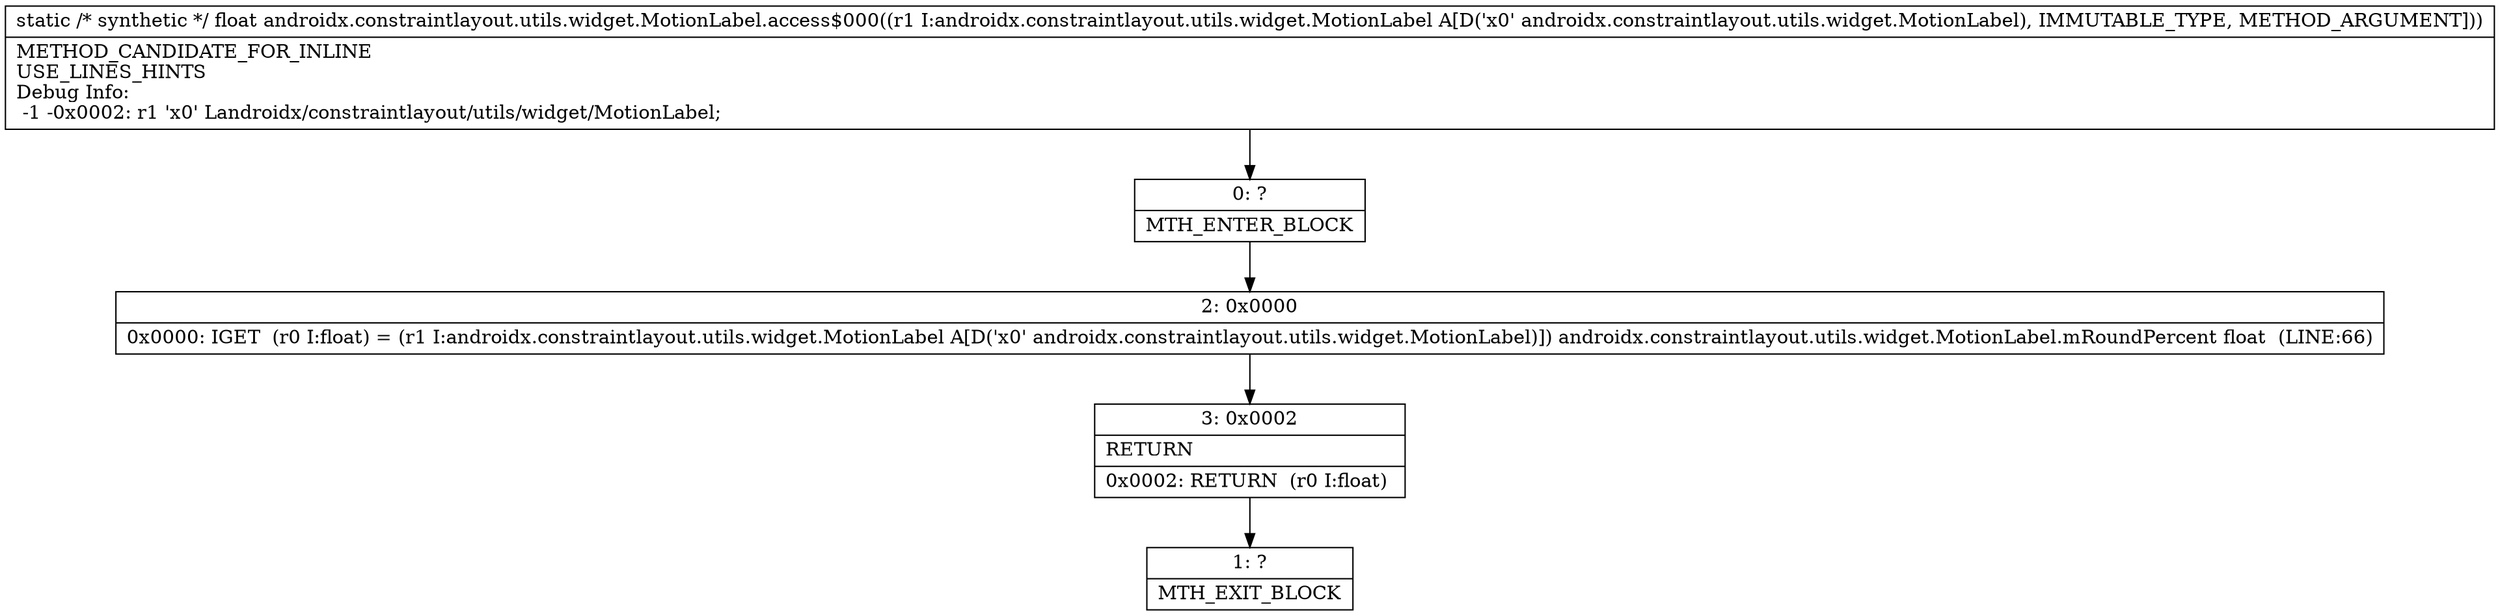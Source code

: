 digraph "CFG forandroidx.constraintlayout.utils.widget.MotionLabel.access$000(Landroidx\/constraintlayout\/utils\/widget\/MotionLabel;)F" {
Node_0 [shape=record,label="{0\:\ ?|MTH_ENTER_BLOCK\l}"];
Node_2 [shape=record,label="{2\:\ 0x0000|0x0000: IGET  (r0 I:float) = (r1 I:androidx.constraintlayout.utils.widget.MotionLabel A[D('x0' androidx.constraintlayout.utils.widget.MotionLabel)]) androidx.constraintlayout.utils.widget.MotionLabel.mRoundPercent float  (LINE:66)\l}"];
Node_3 [shape=record,label="{3\:\ 0x0002|RETURN\l|0x0002: RETURN  (r0 I:float) \l}"];
Node_1 [shape=record,label="{1\:\ ?|MTH_EXIT_BLOCK\l}"];
MethodNode[shape=record,label="{static \/* synthetic *\/ float androidx.constraintlayout.utils.widget.MotionLabel.access$000((r1 I:androidx.constraintlayout.utils.widget.MotionLabel A[D('x0' androidx.constraintlayout.utils.widget.MotionLabel), IMMUTABLE_TYPE, METHOD_ARGUMENT]))  | METHOD_CANDIDATE_FOR_INLINE\lUSE_LINES_HINTS\lDebug Info:\l  \-1 \-0x0002: r1 'x0' Landroidx\/constraintlayout\/utils\/widget\/MotionLabel;\l}"];
MethodNode -> Node_0;Node_0 -> Node_2;
Node_2 -> Node_3;
Node_3 -> Node_1;
}

